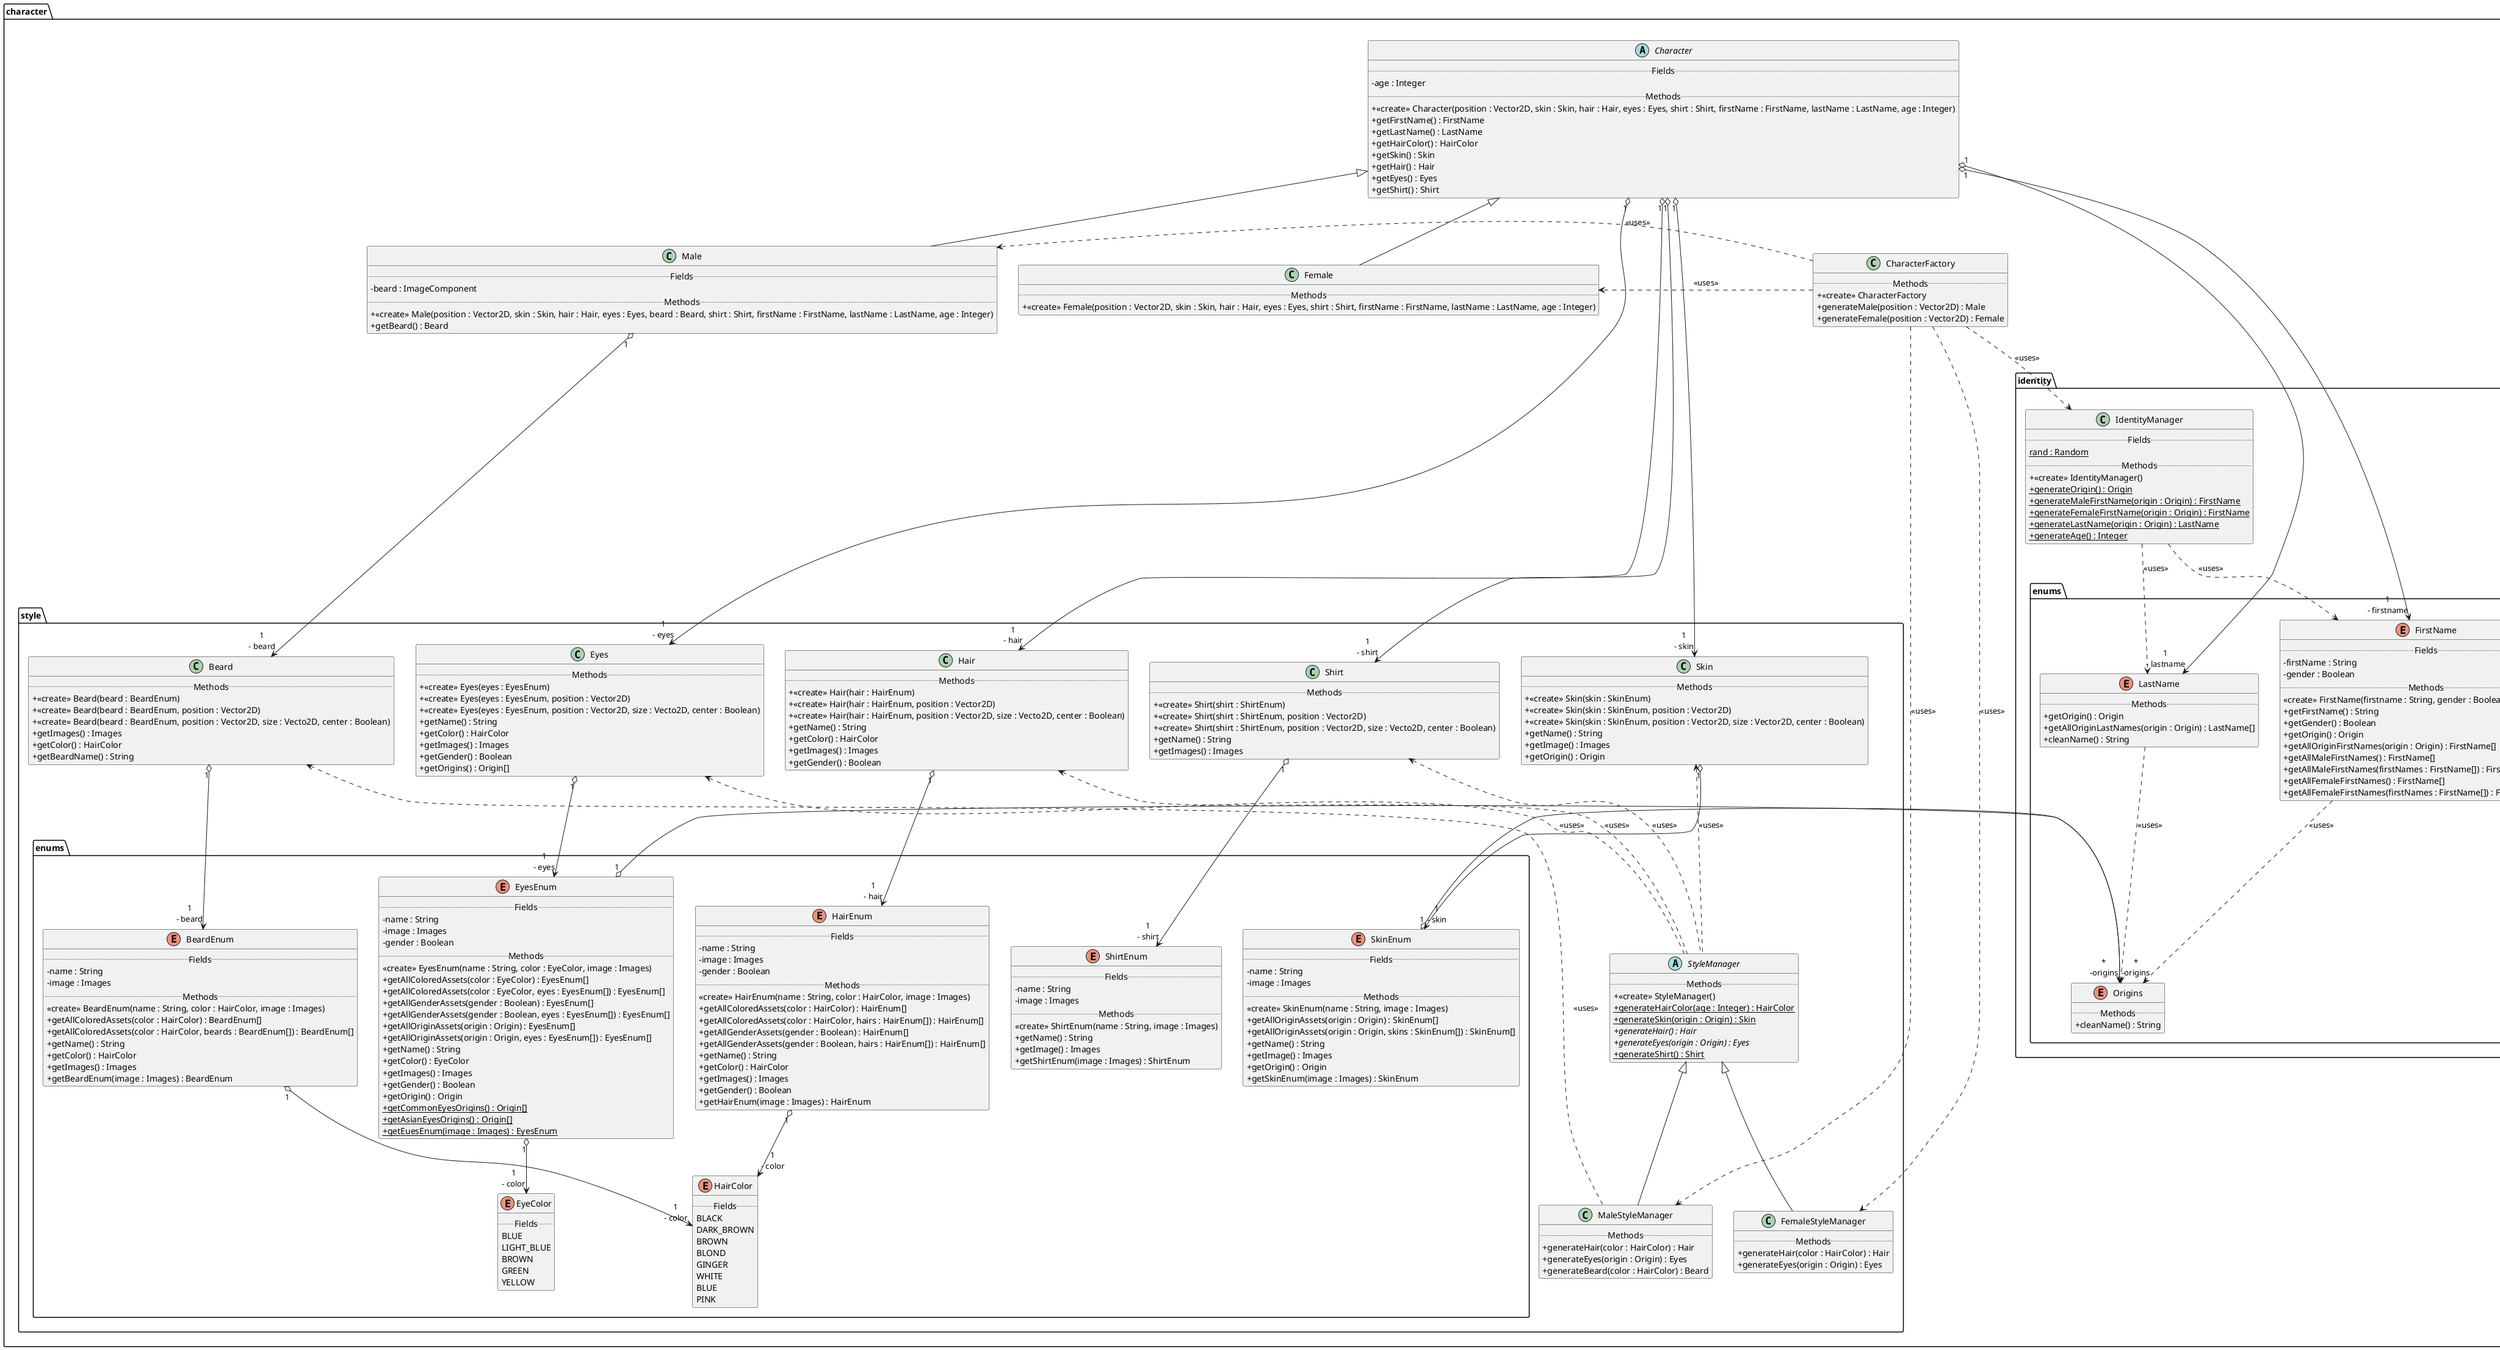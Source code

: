 @startuml
skinparam classAttributeIconSize 0

package character{
    package style{
        package enums{
            enum HairColor{
                ..Fields..
                BLACK
                DARK_BROWN
                BROWN
                BLOND
                GINGER
                WHITE
                BLUE
                PINK
            }
            enum EyeColor{
                ..Fields..
                BLUE
                LIGHT_BLUE
                BROWN
                GREEN
                YELLOW
            }
            enum BeardEnum{
                ..Fields..
                - name : String
                - image : Images
                ..Methods..
                <<create>> BeardEnum(name : String, color : HairColor, image : Images)
                + getAllColoredAssets(color : HairColor) : BeardEnum[]
                + getAllColoredAssets(color : HairColor, beards : BeardEnum[]) : BeardEnum[]
                + getName() : String
                + getColor() : HairColor
                + getImages() : Images
                + getBeardEnum(image : Images) : BeardEnum
            }
            enum EyesEnum{
                ..Fields..
                - name : String
                - image : Images
                - gender : Boolean
                ..Methods..
                <<create>> EyesEnum(name : String, color : EyeColor, image : Images)
                + getAllColoredAssets(color : EyeColor) : EyesEnum[]
                + getAllColoredAssets(color : EyeColor, eyes : EyesEnum[]) : EyesEnum[]
                + getAllGenderAssets(gender : Boolean) : EyesEnum[]
                + getAllGenderAssets(gender : Boolean, eyes : EyesEnum[]) : EyesEnum[]
                + getAllOriginAssets(origin : Origin) : EyesEnum[]
                + getAllOriginAssets(origin : Origin, eyes : EyesEnum[]) : EyesEnum[]
                + getName() : String
                + getColor() : EyeColor
                + getImages() : Images
                + getGender() : Boolean
                + getOrigin() : Origin
                + getCommonEyesOrigins() : Origin[] {static}
                + getAsianEyesOrigins() : Origin[] {static}
                + getEuesEnum(image : Images) : EyesEnum {static}
            }
            enum HairEnum{
                ..Fields..
                - name : String
                - image : Images
                - gender : Boolean
                ..Methods..
                <<create>> HairEnum(name : String, color : HairColor, image : Images)
                + getAllColoredAssets(color : HairColor) : HairEnum[]
                + getAllColoredAssets(color : HairColor, hairs : HairEnum[]) : HairEnum[]
                + getAllGenderAssets(gender : Boolean) : HairEnum[]
                + getAllGenderAssets(gender : Boolean, hairs : HairEnum[]) : HairEnum[]
                + getName() : String
                + getColor() : HairColor
                + getImages() : Images
                + getGender() : Boolean
                + getHairEnum(image : Images) : HairEnum
            }
            enum ShirtEnum{
                ..Fields..
                - name : String
                - image : Images
                ..Methods..
                <<create>> ShirtEnum(name : String, image : Images)
                + getName() : String
                + getImage() : Images
                + getShirtEnum(image : Images) : ShirtEnum
            }
            enum SkinEnum{
                ..Fields..
                - name : String
                - image : Images
                ..Methods..
                <<create>> SkinEnum(name : String, image : Images)
                + getAllOriginAssets(origin : Origin) : SkinEnum[]
                + getAllOriginAssets(origin : Origin, skins : SkinEnum[]) : SkinEnum[]
                + getName() : String
                + getImage() : Images
                + getOrigin() : Origin
                + getSkinEnum(image : Images) : SkinEnum
            }
        }
        class Beard{
            ..Methods..
            + <<create>> Beard(beard : BeardEnum)
            + <<create>> Beard(beard : BeardEnum, position : Vector2D)
            + <<create>> Beard(beard : BeardEnum, position : Vector2D, size : Vecto2D, center : Boolean)
            + getImages() : Images
            + getColor() : HairColor
            + getBeardName() : String
        }
        class Eyes{
            ..Methods..
            + <<create>> Eyes(eyes : EyesEnum)
            + <<create>> Eyes(eyes : EyesEnum, position : Vector2D)
            + <<create>> Eyes(eyes : EyesEnum, position : Vector2D, size : Vecto2D, center : Boolean)
            + getName() : String
            + getColor() : HairColor
            + getImages() : Images
            + getGender() : Boolean
            + getOrigins() : Origin[]
        }
        class Hair{
            ..Methods..
            + <<create>> Hair(hair : HairEnum)
            + <<create>> Hair(hair : HairEnum, position : Vector2D)
            + <<create>> Hair(hair : HairEnum, position : Vector2D, size : Vecto2D, center : Boolean)
            + getName() : String
            + getColor() : HairColor
            + getImages() : Images
            + getGender() : Boolean
        }
        class Shirt{
            ..Methods..
            + <<create>> Shirt(shirt : ShirtEnum)
            + <<create>> Shirt(shirt : ShirtEnum, position : Vector2D)
            + <<create>> Shirt(shirt : ShirtEnum, position : Vector2D, size : Vecto2D, center : Boolean)
            + getName() : String
            + getImages() : Images
        }
        class Skin{
            ..Methods..
            + <<create>> Skin(skin : SkinEnum)
            + <<create>> Skin(skin : SkinEnum, position : Vector2D)
            + <<create>> Skin(skin : SkinEnum, position : Vector2D, size : Vector2D, center : Boolean)
            + getName() : String
            + getImage() : Images
            + getOrigin() : Origin
        }
        abstract class StyleManager{
            ..Methods..
            + <<create>> StyleManager()
            + generateHairColor(age : Integer) : HairColor {static}
            + generateSkin(origin : Origin) : Skin {static}
            + generateHair() : Hair {abstract}
            + generateEyes(origin : Origin) : Eyes {abstract}
            + generateShirt() : Shirt {static}
        }
        class FemaleStyleManager extends StyleManager{
            ..Methods..
            + generateHair(color : HairColor) : Hair
            + generateEyes(origin : Origin) : Eyes
        }
        class MaleStyleManager extends StyleManager{
            ..Methods..
            + generateHair(color : HairColor) : Hair
            + generateEyes(origin : Origin) : Eyes
            + generateBeard(color : HairColor) : Beard
        }
    }

    package identity{
        package enums{
            enum FirstName{
                ..Fields..
                - firstName : String
                - gender : Boolean
                ..Methods..
                <<create>> FirstName(firstname : String, gender : Boolean, origin : Origin)
                + getFirstName() : String
                + getGender() : Boolean
                + getOrigin() : Origin
                + getAllOriginFirstNames(origin : Origin) : FirstName[]
                + getAllMaleFirstNames() : FirstName[]
                + getAllMaleFirstNames(firstNames : FirstName[]) : FirstName[]
                + getAllFemaleFirstNames() : FirstName[]
                + getAllFemaleFirstNames(firstNames : FirstName[]) : FirstName[]
            }
            enum LastName{
                ..Methods..
                + getOrigin() : Origin
                + getAllOriginLastNames(origin : Origin) : LastName[]
                + cleanName() : String
            }
            enum Origins{
                ..Methods..
                + cleanName() : String
            }
        }
        class IdentityManager{
            ..Fields..
            rand : Random {static}
            ..Methods..
            + <<create>> IdentityManager()
            + generateOrigin() : Origin {static}
            + generateMaleFirstName(origin : Origin) : FirstName {static}
            + generateFemaleFirstName(origin : Origin) : FirstName {static}
            + generateLastName(origin : Origin) : LastName {static}
            + generateAge() : Integer {static}
        }
    }

    class CharacterFactory{
        ..Methods..
        + <<create>> CharacterFactory
        + generateMale(position : Vector2D) : Male
        + generateFemale(position : Vector2D) : Female
    }
    abstract class Character{
        ..Fields..
        - age : Integer
        ..Methods..
        + <<create>> Character(position : Vector2D, skin : Skin, hair : Hair, eyes : Eyes, shirt : Shirt, firstName : FirstName, lastName : LastName, age : Integer)
        + getFirstName() : FirstName
        + getLastName() : LastName
        + getHairColor() : HairColor
        + getSkin() : Skin
        + getHair() : Hair
        + getEyes() : Eyes
        + getShirt() : Shirt
    }
    class Male extends Character{
        ..Fields..
        - beard : ImageComponent
        ..Methods..
        + <<create>> Male(position : Vector2D, skin : Skin, hair : Hair, eyes : Eyes, beard : Beard, shirt : Shirt, firstName : FirstName, lastName : LastName, age : Integer)
        + getBeard() : Beard
    }
    class Female extends Character{
        ..Methods..
        + <<create>> Female(position : Vector2D, skin : Skin, hair : Hair, eyes : Eyes, shirt : Shirt, firstName : FirstName, lastName : LastName, age : Integer)
    }
}

character.CharacterFactory .> character.Male : <<uses>>
character.CharacterFactory .> character.Female : <<uses>>
character.CharacterFactory ..> character.style.MaleStyleManager : <<uses>>
character.CharacterFactory ..> character.style.FemaleStyleManager : <<uses>>

character.style.Skin <.. character.style.StyleManager : <<uses>>
character.style.Eyes <.. character.style.StyleManager : <<uses>>
character.style.Hair <.. character.style.StyleManager : <<uses>>
character.style.Shirt <.. character.style.StyleManager : <<uses>>
character.style.Beard <.. character.style.MaleStyleManager : <<uses>>

character.style.enums.HairEnum "1" o--> "1\n- color" character.style.enums.HairColor
character.style.enums.BeardEnum "1" o--> "1\n- color" character.style.enums.HairColor
character.style.enums.EyesEnum "1" o--> "1\n- color" character.style.enums.EyeColor
character.style.enums.EyesEnum "1" o-> "*\n-origins" character.identity.enums.Origins
character.style.enums.SkinEnum "1" o-> "*\n-origins" character.identity.enums.Origins

character.style.Skin "1" o--> "1\n- skin" character.style.enums.SkinEnum
character.style.Eyes "1" o--> "1\n- eyes" character.style.enums.EyesEnum
character.style.Hair "1" o--> "1\n- hair" character.style.enums.HairEnum
character.style.Shirt "1" o--> "1\n- shirt" character.style.enums.ShirtEnum
character.style.Beard "1" o--> "1\n- beard" character.style.enums.BeardEnum

character.identity.IdentityManager ..> character.identity.enums.FirstName : <<uses>>
character.identity.IdentityManager ..> character.identity.enums.LastName : <<uses>>
character.identity.enums.LastName ..> character.identity.enums.Origins : <<uses>>
character.identity.enums.FirstName ..> character.identity.enums.Origins : <<uses>>

character.Character "1" o---> "1\n- hair" character.style.Hair
character.Character "1" o---> "1\n- eyes" character.style.Eyes
character.Character "1" o---> "1\n- skin" character.style.Skin
character.Character "1" o---> "1\n- shirt" character.style.Shirt
character.Male "1" o---> "1\n- beard" character.style.Beard
character.Character "1" o---> "1\n- firstname" character.identity.enums.FirstName
character.Character "1" o---> "1\n- lastname" character.identity.enums.LastName
character.CharacterFactory ..> character.identity.IdentityManager : <<uses>>

@enduml